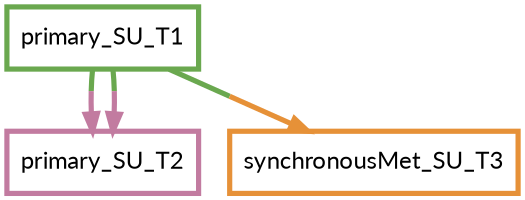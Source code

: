 digraph  {
dpi=600;size=3.5;
primary_SU_T1 [color="#6aa84fff", fillcolor=white, fontname=Lato, penwidth="3.0", shape=box];
primary_SU_T2 [color="#c27ba0ff", fillcolor=white, fontname=Lato, penwidth="3.0", shape=box];
synchronousMet_SU_T3 [color="#e69138ff", fillcolor=white, fontname=Lato, penwidth="3.0", shape=box];
primary_SU_T1 -> primary_SU_T2  [color="#6aa84fff;0.5:#c27ba0ff", key=0, penwidth=3];
primary_SU_T1 -> primary_SU_T2  [color="#6aa84fff;0.5:#c27ba0ff", key=1, penwidth=3];
primary_SU_T1 -> synchronousMet_SU_T3  [color="#6aa84fff;0.5:#e69138ff", key=0, penwidth=3];
}
